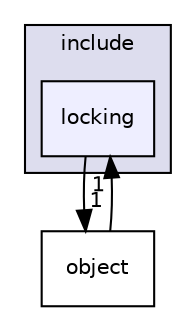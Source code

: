 digraph "include/locking" {
  bgcolor=transparent;
  compound=true
  node [ fontsize="10", fontname="Helvetica"];
  edge [ labelfontsize="10", labelfontname="Helvetica"];
  subgraph clusterdir_d44c64559bbebec7f509842c48db8b23 {
    graph [ bgcolor="#ddddee", pencolor="black", label="include" fontname="Helvetica", fontsize="10", URL="dir_d44c64559bbebec7f509842c48db8b23.html"]
  dir_a04a0d4e811270b309fa577482a10ab0 [shape=box, label="locking", style="filled", fillcolor="#eeeeff", pencolor="black", URL="dir_a04a0d4e811270b309fa577482a10ab0.html"];
  }
  dir_23d5af2e228901f93ce64754cbbfed9f [shape=box label="object" URL="dir_23d5af2e228901f93ce64754cbbfed9f.html"];
  dir_23d5af2e228901f93ce64754cbbfed9f->dir_a04a0d4e811270b309fa577482a10ab0 [headlabel="1", labeldistance=1.5 headhref="dir_000003_000004.html"];
  dir_a04a0d4e811270b309fa577482a10ab0->dir_23d5af2e228901f93ce64754cbbfed9f [headlabel="1", labeldistance=1.5 headhref="dir_000004_000003.html"];
}
